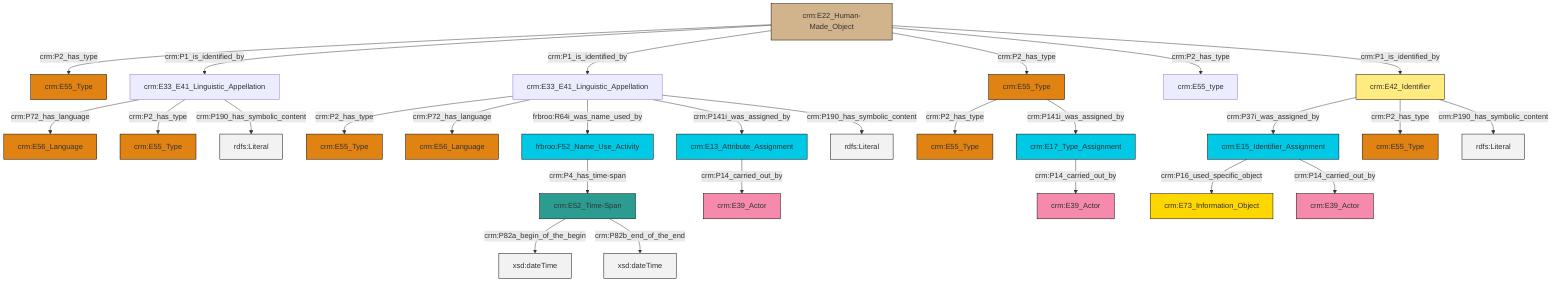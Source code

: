 graph TD
classDef Literal fill:#f2f2f2,stroke:#000000;
classDef CRM_Entity fill:#FFFFFF,stroke:#000000;
classDef Temporal_Entity fill:#00C9E6, stroke:#000000;
classDef Type fill:#E18312, stroke:#000000;
classDef Time-Span fill:#2C9C91, stroke:#000000;
classDef Appellation fill:#FFEB7F, stroke:#000000;
classDef Place fill:#008836, stroke:#000000;
classDef Persistent_Item fill:#B266B2, stroke:#000000;
classDef Conceptual_Object fill:#FFD700, stroke:#000000;
classDef Physical_Thing fill:#D2B48C, stroke:#000000;
classDef Actor fill:#f58aad, stroke:#000000;
classDef PC_Classes fill:#4ce600, stroke:#000000;
classDef Multi fill:#cccccc,stroke:#000000;

0["crm:E22_Human-Made_Object"]:::Physical_Thing -->|crm:P2_has_type| 1["crm:E55_Type"]:::Type
0["crm:E22_Human-Made_Object"]:::Physical_Thing -->|crm:P1_is_identified_by| 2["crm:E33_E41_Linguistic_Appellation"]:::Default
7["crm:E15_Identifier_Assignment"]:::Temporal_Entity -->|crm:P16_used_specific_object| 8["crm:E73_Information_Object"]:::Conceptual_Object
9["crm:E42_Identifier"]:::Appellation -->|crm:P37i_was_assigned_by| 7["crm:E15_Identifier_Assignment"]:::Temporal_Entity
16["crm:E33_E41_Linguistic_Appellation"]:::Default -->|crm:P2_has_type| 3["crm:E55_Type"]:::Type
0["crm:E22_Human-Made_Object"]:::Physical_Thing -->|crm:P1_is_identified_by| 16["crm:E33_E41_Linguistic_Appellation"]:::Default
9["crm:E42_Identifier"]:::Appellation -->|crm:P2_has_type| 10["crm:E55_Type"]:::Type
9["crm:E42_Identifier"]:::Appellation -->|crm:P190_has_symbolic_content| 30[rdfs:Literal]:::Literal
16["crm:E33_E41_Linguistic_Appellation"]:::Default -->|crm:P72_has_language| 31["crm:E56_Language"]:::Type
33["crm:E13_Attribute_Assignment"]:::Temporal_Entity -->|crm:P14_carried_out_by| 22["crm:E39_Actor"]:::Actor
34["crm:E17_Type_Assignment"]:::Temporal_Entity -->|crm:P14_carried_out_by| 14["crm:E39_Actor"]:::Actor
0["crm:E22_Human-Made_Object"]:::Physical_Thing -->|crm:P2_has_type| 35["crm:E55_Type"]:::Type
2["crm:E33_E41_Linguistic_Appellation"]:::Default -->|crm:P72_has_language| 24["crm:E56_Language"]:::Type
5["frbroo:F52_Name_Use_Activity"]:::Temporal_Entity -->|crm:P4_has_time-span| 38["crm:E52_Time-Span"]:::Time-Span
2["crm:E33_E41_Linguistic_Appellation"]:::Default -->|crm:P2_has_type| 18["crm:E55_Type"]:::Type
7["crm:E15_Identifier_Assignment"]:::Temporal_Entity -->|crm:P14_carried_out_by| 20["crm:E39_Actor"]:::Actor
2["crm:E33_E41_Linguistic_Appellation"]:::Default -->|crm:P190_has_symbolic_content| 44[rdfs:Literal]:::Literal
38["crm:E52_Time-Span"]:::Time-Span -->|crm:P82a_begin_of_the_begin| 45[xsd:dateTime]:::Literal
16["crm:E33_E41_Linguistic_Appellation"]:::Default -->|frbroo:R64i_was_name_used_by| 5["frbroo:F52_Name_Use_Activity"]:::Temporal_Entity
38["crm:E52_Time-Span"]:::Time-Span -->|crm:P82b_end_of_the_end| 46[xsd:dateTime]:::Literal
35["crm:E55_Type"]:::Type -->|crm:P2_has_type| 12["crm:E55_Type"]:::Type
16["crm:E33_E41_Linguistic_Appellation"]:::Default -->|crm:P141i_was_assigned_by| 33["crm:E13_Attribute_Assignment"]:::Temporal_Entity
0["crm:E22_Human-Made_Object"]:::Physical_Thing -->|crm:P2_has_type| 41["crm:E55_type"]:::Default
0["crm:E22_Human-Made_Object"]:::Physical_Thing -->|crm:P1_is_identified_by| 9["crm:E42_Identifier"]:::Appellation
16["crm:E33_E41_Linguistic_Appellation"]:::Default -->|crm:P190_has_symbolic_content| 50[rdfs:Literal]:::Literal
35["crm:E55_Type"]:::Type -->|crm:P141i_was_assigned_by| 34["crm:E17_Type_Assignment"]:::Temporal_Entity
